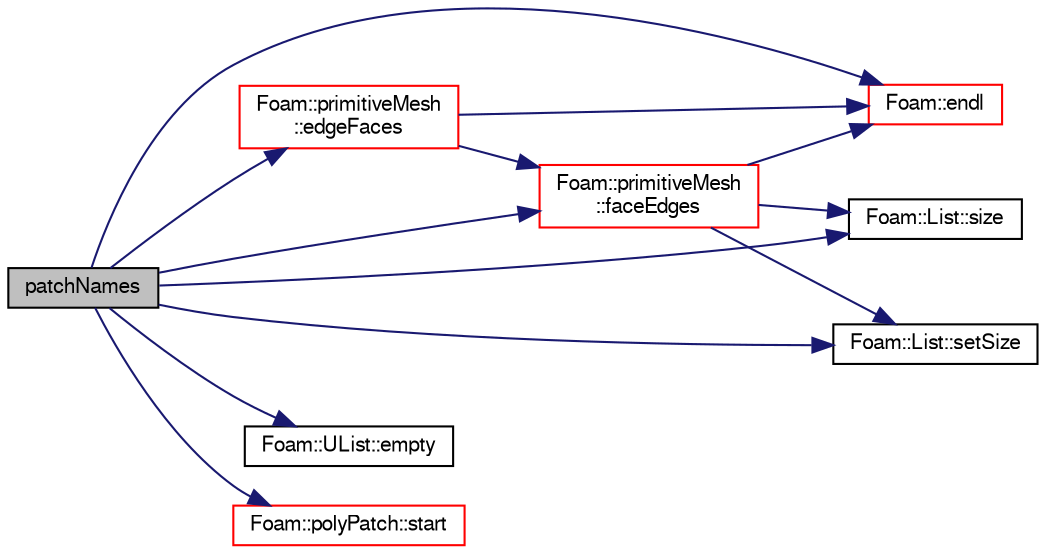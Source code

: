 digraph "patchNames"
{
  bgcolor="transparent";
  edge [fontname="FreeSans",fontsize="10",labelfontname="FreeSans",labelfontsize="10"];
  node [fontname="FreeSans",fontsize="10",shape=record];
  rankdir="LR";
  Node2391 [label="patchNames",height=0.2,width=0.4,color="black", fillcolor="grey75", style="filled", fontcolor="black"];
  Node2391 -> Node2392 [color="midnightblue",fontsize="10",style="solid",fontname="FreeSans"];
  Node2392 [label="Foam::primitiveMesh\l::edgeFaces",height=0.2,width=0.4,color="red",URL="$a27530.html#ad38ecd2902727a890ebd437731c271c8"];
  Node2392 -> Node2393 [color="midnightblue",fontsize="10",style="solid",fontname="FreeSans"];
  Node2393 [label="Foam::endl",height=0.2,width=0.4,color="red",URL="$a21124.html#a2db8fe02a0d3909e9351bb4275b23ce4",tooltip="Add newline and flush stream. "];
  Node2392 -> Node2451 [color="midnightblue",fontsize="10",style="solid",fontname="FreeSans"];
  Node2451 [label="Foam::primitiveMesh\l::faceEdges",height=0.2,width=0.4,color="red",URL="$a27530.html#adbfcf489a527a07c33d684834faace79"];
  Node2451 -> Node2393 [color="midnightblue",fontsize="10",style="solid",fontname="FreeSans"];
  Node2451 -> Node2438 [color="midnightblue",fontsize="10",style="solid",fontname="FreeSans"];
  Node2438 [label="Foam::List::size",height=0.2,width=0.4,color="black",URL="$a25694.html#a8a5f6fa29bd4b500caf186f60245b384",tooltip="Override size to be inconsistent with allocated storage. "];
  Node2451 -> Node2442 [color="midnightblue",fontsize="10",style="solid",fontname="FreeSans"];
  Node2442 [label="Foam::List::setSize",height=0.2,width=0.4,color="black",URL="$a25694.html#aedb985ffeaf1bdbfeccc2a8730405703",tooltip="Reset size of List. "];
  Node2391 -> Node2458 [color="midnightblue",fontsize="10",style="solid",fontname="FreeSans"];
  Node2458 [label="Foam::UList::empty",height=0.2,width=0.4,color="black",URL="$a25698.html#a644718bb2fb240de962dc3c9a1fdf0dc",tooltip="Return true if the UList is empty (ie, size() is zero). "];
  Node2391 -> Node2393 [color="midnightblue",fontsize="10",style="solid",fontname="FreeSans"];
  Node2391 -> Node2451 [color="midnightblue",fontsize="10",style="solid",fontname="FreeSans"];
  Node2391 -> Node2442 [color="midnightblue",fontsize="10",style="solid",fontname="FreeSans"];
  Node2391 -> Node2438 [color="midnightblue",fontsize="10",style="solid",fontname="FreeSans"];
  Node2391 -> Node2459 [color="midnightblue",fontsize="10",style="solid",fontname="FreeSans"];
  Node2459 [label="Foam::polyPatch::start",height=0.2,width=0.4,color="red",URL="$a27478.html#a6bfd3e3abb11e98bdb4b98671cec1234",tooltip="Return start label of this patch in the polyMesh face list. "];
}
